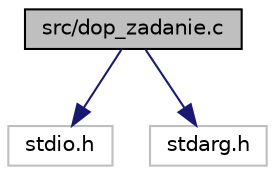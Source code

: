 digraph "src/dop_zadanie.c"
{
 // LATEX_PDF_SIZE
  edge [fontname="Helvetica",fontsize="10",labelfontname="Helvetica",labelfontsize="10"];
  node [fontname="Helvetica",fontsize="10",shape=record];
  Node1 [label="src/dop_zadanie.c",height=0.2,width=0.4,color="black", fillcolor="grey75", style="filled", fontcolor="black",tooltip="Файл з першим завданням 5 лаборатороної роботи \"Реалізувати функцію з варіативною кількістю аргументі..."];
  Node1 -> Node2 [color="midnightblue",fontsize="10",style="solid"];
  Node2 [label="stdio.h",height=0.2,width=0.4,color="grey75", fillcolor="white", style="filled",tooltip=" "];
  Node1 -> Node3 [color="midnightblue",fontsize="10",style="solid"];
  Node3 [label="stdarg.h",height=0.2,width=0.4,color="grey75", fillcolor="white", style="filled",tooltip=" "];
}
